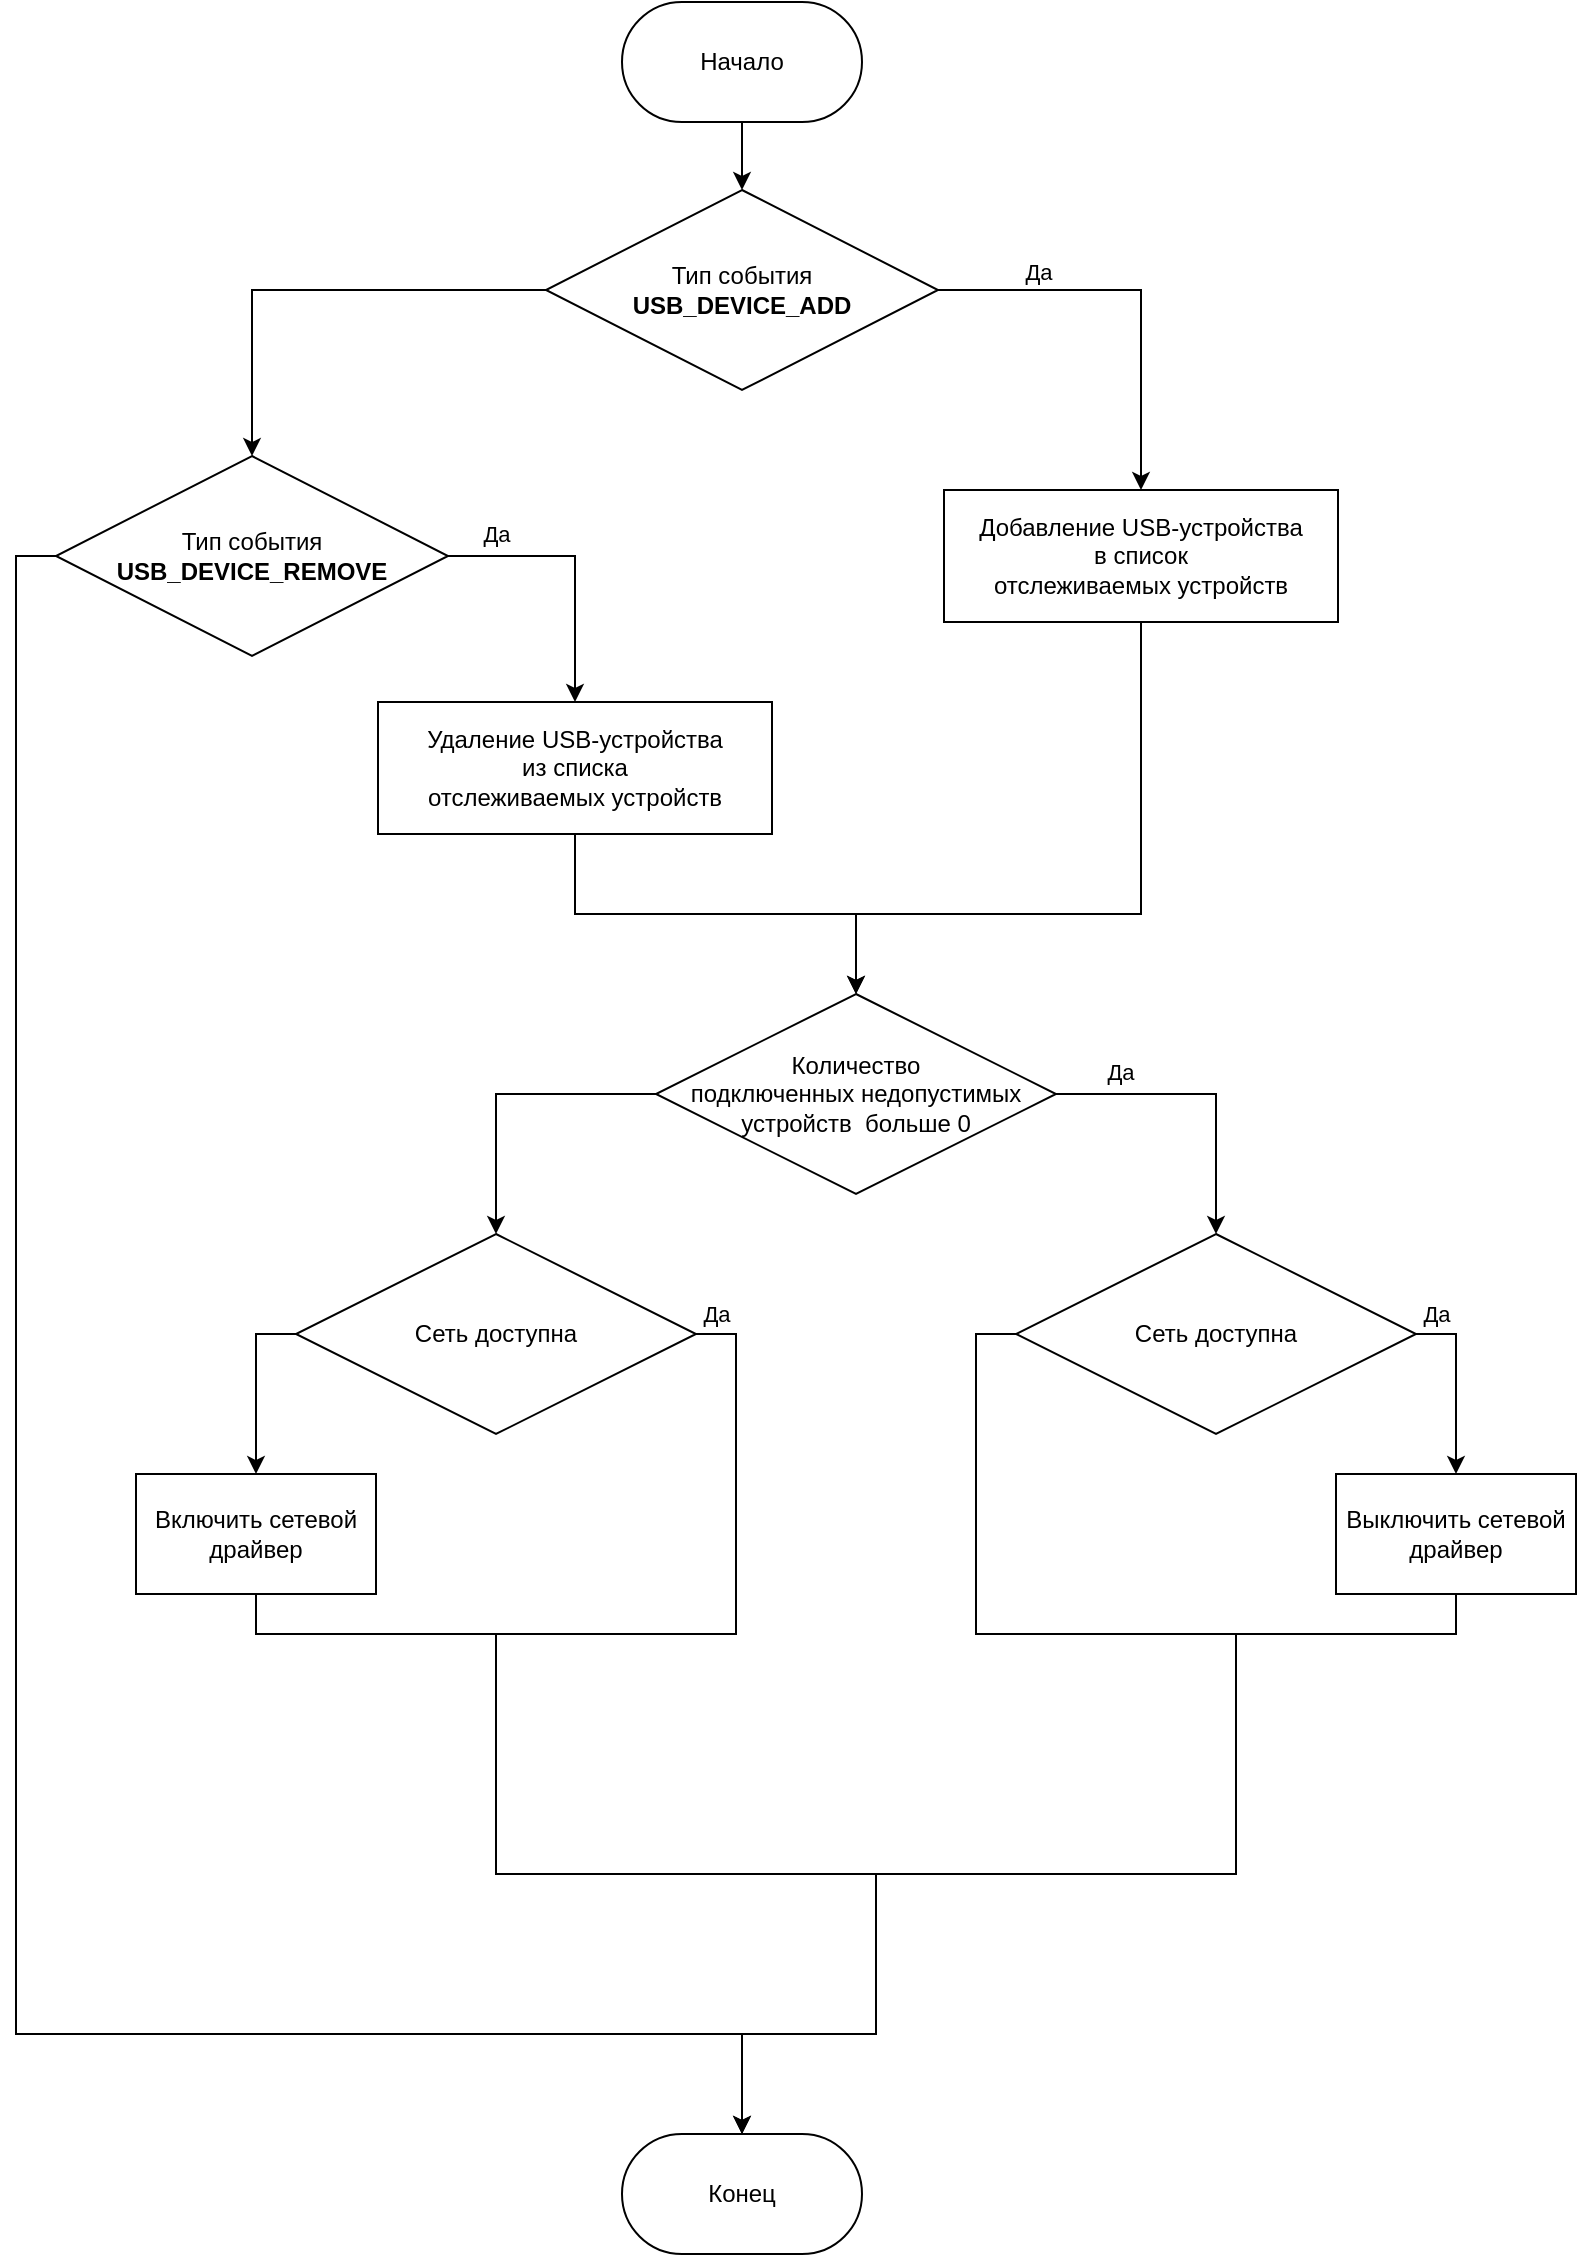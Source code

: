 <mxfile version="16.5.6" type="device"><diagram id="QLsLs4ke-NI1PkWafyxt" name="Страница 1"><mxGraphModel dx="1892" dy="1240" grid="1" gridSize="10" guides="1" tooltips="1" connect="1" arrows="1" fold="1" page="0" pageScale="1" pageWidth="1169" pageHeight="827" math="0" shadow="0"><root><mxCell id="0"/><mxCell id="1" parent="0"/><mxCell id="_0wy5nlWeRfNxAV_vtsa-4" style="edgeStyle=orthogonalEdgeStyle;rounded=0;orthogonalLoop=1;jettySize=auto;html=1;exitX=0;exitY=0.5;exitDx=0;exitDy=0;exitPerimeter=0;" parent="1" source="_0wy5nlWeRfNxAV_vtsa-2" target="_0wy5nlWeRfNxAV_vtsa-3" edge="1"><mxGeometry relative="1" as="geometry"/></mxCell><mxCell id="_0wy5nlWeRfNxAV_vtsa-10" value="Да" style="edgeStyle=orthogonalEdgeStyle;rounded=0;orthogonalLoop=1;jettySize=auto;html=1;exitX=1;exitY=0.5;exitDx=0;exitDy=0;exitPerimeter=0;" parent="1" source="_0wy5nlWeRfNxAV_vtsa-2" target="_0wy5nlWeRfNxAV_vtsa-9" edge="1"><mxGeometry x="-0.504" y="9" relative="1" as="geometry"><mxPoint as="offset"/></mxGeometry></mxCell><mxCell id="_0wy5nlWeRfNxAV_vtsa-2" value="Тип события &lt;br&gt;&lt;b&gt;USB_DEVICE_ADD&lt;/b&gt;" style="strokeWidth=1;html=1;shape=mxgraph.flowchart.decision;whiteSpace=wrap;" parent="1" vertex="1"><mxGeometry x="445" y="118" width="196" height="100" as="geometry"/></mxCell><mxCell id="_0wy5nlWeRfNxAV_vtsa-72" style="edgeStyle=orthogonalEdgeStyle;rounded=0;orthogonalLoop=1;jettySize=auto;html=1;exitX=1;exitY=0.5;exitDx=0;exitDy=0;exitPerimeter=0;endArrow=classic;endFill=1;entryX=0.5;entryY=0;entryDx=0;entryDy=0;" parent="1" source="_0wy5nlWeRfNxAV_vtsa-3" target="_0wy5nlWeRfNxAV_vtsa-75" edge="1"><mxGeometry relative="1" as="geometry"><mxPoint x="461.833" y="362" as="targetPoint"/></mxGeometry></mxCell><mxCell id="_0wy5nlWeRfNxAV_vtsa-111" value="Да" style="edgeLabel;html=1;align=center;verticalAlign=middle;resizable=0;points=[];fontColor=#000000;" parent="_0wy5nlWeRfNxAV_vtsa-72" vertex="1" connectable="0"><mxGeometry x="-0.621" y="4" relative="1" as="geometry"><mxPoint x="-2" y="-7" as="offset"/></mxGeometry></mxCell><mxCell id="QSEoKqXFJWltNY37h1rr-3" style="edgeStyle=orthogonalEdgeStyle;rounded=0;orthogonalLoop=1;jettySize=auto;html=1;exitX=0;exitY=0.5;exitDx=0;exitDy=0;exitPerimeter=0;entryX=0.5;entryY=0;entryDx=0;entryDy=0;" edge="1" parent="1" source="_0wy5nlWeRfNxAV_vtsa-3" target="h25yLDEHwrsebIMLWmt4-6"><mxGeometry relative="1" as="geometry"><Array as="points"><mxPoint x="180" y="301"/><mxPoint x="180" y="1040"/><mxPoint x="543" y="1040"/></Array></mxGeometry></mxCell><mxCell id="_0wy5nlWeRfNxAV_vtsa-3" value="Тип события &lt;br&gt;&lt;b&gt;USB_DEVICE_REMOVE&lt;/b&gt;" style="strokeWidth=1;html=1;shape=mxgraph.flowchart.decision;whiteSpace=wrap;strokeColor=default;" parent="1" vertex="1"><mxGeometry x="200" y="251" width="196" height="100" as="geometry"/></mxCell><mxCell id="QSEoKqXFJWltNY37h1rr-2" style="edgeStyle=orthogonalEdgeStyle;rounded=0;orthogonalLoop=1;jettySize=auto;html=1;entryX=0.5;entryY=0;entryDx=0;entryDy=0;entryPerimeter=0;" edge="1" parent="1" source="_0wy5nlWeRfNxAV_vtsa-9" target="_0wy5nlWeRfNxAV_vtsa-54"><mxGeometry relative="1" as="geometry"><Array as="points"><mxPoint x="743" y="480"/><mxPoint x="600" y="480"/></Array></mxGeometry></mxCell><mxCell id="_0wy5nlWeRfNxAV_vtsa-9" value="Добавление USB-устройства &lt;br&gt;в список &lt;br&gt;отслеживаемых устройств" style="rounded=0;whiteSpace=wrap;html=1;" parent="1" vertex="1"><mxGeometry x="644" y="268" width="197" height="66" as="geometry"/></mxCell><mxCell id="_0wy5nlWeRfNxAV_vtsa-53" value="Да" style="edgeStyle=orthogonalEdgeStyle;rounded=0;orthogonalLoop=1;jettySize=auto;html=1;exitX=1;exitY=0.5;exitDx=0;exitDy=0;exitPerimeter=0;entryX=0.5;entryY=0;entryDx=0;entryDy=0;entryPerimeter=0;" parent="1" source="_0wy5nlWeRfNxAV_vtsa-54" target="_0wy5nlWeRfNxAV_vtsa-57" edge="1"><mxGeometry x="-0.578" y="11" relative="1" as="geometry"><mxPoint as="offset"/><Array as="points"><mxPoint x="780" y="579"/><mxPoint x="780" y="665"/></Array></mxGeometry></mxCell><mxCell id="h25yLDEHwrsebIMLWmt4-10" style="edgeStyle=orthogonalEdgeStyle;rounded=0;orthogonalLoop=1;jettySize=auto;html=1;exitX=0;exitY=0.5;exitDx=0;exitDy=0;exitPerimeter=0;entryX=0.5;entryY=0;entryDx=0;entryDy=0;entryPerimeter=0;endArrow=classic;endFill=1;" parent="1" source="_0wy5nlWeRfNxAV_vtsa-54" target="_0wy5nlWeRfNxAV_vtsa-60" edge="1"><mxGeometry relative="1" as="geometry"/></mxCell><mxCell id="_0wy5nlWeRfNxAV_vtsa-54" value="Количество &lt;br&gt;подключенных недопустимых &lt;br&gt;устройств &amp;nbsp;больше 0" style="strokeWidth=1;html=1;shape=mxgraph.flowchart.decision;whiteSpace=wrap;" parent="1" vertex="1"><mxGeometry x="500" y="520" width="200" height="100" as="geometry"/></mxCell><mxCell id="h25yLDEHwrsebIMLWmt4-13" style="edgeStyle=orthogonalEdgeStyle;rounded=0;orthogonalLoop=1;jettySize=auto;html=1;exitX=1;exitY=0.5;exitDx=0;exitDy=0;exitPerimeter=0;entryX=0.5;entryY=0;entryDx=0;entryDy=0;endArrow=classic;endFill=1;" parent="1" source="_0wy5nlWeRfNxAV_vtsa-57" target="h25yLDEHwrsebIMLWmt4-12" edge="1"><mxGeometry relative="1" as="geometry"/></mxCell><mxCell id="h25yLDEHwrsebIMLWmt4-16" value="Да" style="edgeLabel;html=1;align=center;verticalAlign=middle;resizable=0;points=[];" parent="h25yLDEHwrsebIMLWmt4-13" vertex="1" connectable="0"><mxGeometry x="-0.778" y="-3" relative="1" as="geometry"><mxPoint y="-13" as="offset"/></mxGeometry></mxCell><mxCell id="h25yLDEHwrsebIMLWmt4-14" style="edgeStyle=orthogonalEdgeStyle;rounded=0;orthogonalLoop=1;jettySize=auto;html=1;exitX=0;exitY=0.5;exitDx=0;exitDy=0;exitPerimeter=0;entryX=0.5;entryY=1;entryDx=0;entryDy=0;endArrow=none;endFill=0;" parent="1" source="_0wy5nlWeRfNxAV_vtsa-57" target="h25yLDEHwrsebIMLWmt4-12" edge="1"><mxGeometry relative="1" as="geometry"/></mxCell><mxCell id="_0wy5nlWeRfNxAV_vtsa-57" value="Сеть доступна" style="strokeWidth=1;html=1;shape=mxgraph.flowchart.decision;whiteSpace=wrap;" parent="1" vertex="1"><mxGeometry x="680" y="640" width="200" height="100" as="geometry"/></mxCell><mxCell id="h25yLDEHwrsebIMLWmt4-9" style="edgeStyle=orthogonalEdgeStyle;rounded=0;orthogonalLoop=1;jettySize=auto;html=1;exitX=1;exitY=0.5;exitDx=0;exitDy=0;exitPerimeter=0;entryX=0.5;entryY=1;entryDx=0;entryDy=0;endArrow=none;endFill=0;" parent="1" source="_0wy5nlWeRfNxAV_vtsa-60" target="_0wy5nlWeRfNxAV_vtsa-63" edge="1"><mxGeometry relative="1" as="geometry"/></mxCell><mxCell id="h25yLDEHwrsebIMLWmt4-15" value="Да" style="edgeLabel;html=1;align=center;verticalAlign=middle;resizable=0;points=[];" parent="h25yLDEHwrsebIMLWmt4-9" vertex="1" connectable="0"><mxGeometry x="-0.767" y="1" relative="1" as="geometry"><mxPoint x="-11" y="-40" as="offset"/></mxGeometry></mxCell><mxCell id="h25yLDEHwrsebIMLWmt4-11" style="edgeStyle=orthogonalEdgeStyle;rounded=0;orthogonalLoop=1;jettySize=auto;html=1;exitX=0;exitY=0.5;exitDx=0;exitDy=0;exitPerimeter=0;entryX=0.5;entryY=0;entryDx=0;entryDy=0;endArrow=classic;endFill=1;" parent="1" source="_0wy5nlWeRfNxAV_vtsa-60" target="_0wy5nlWeRfNxAV_vtsa-63" edge="1"><mxGeometry relative="1" as="geometry"/></mxCell><mxCell id="_0wy5nlWeRfNxAV_vtsa-60" value="Сеть доступна" style="strokeWidth=1;html=1;shape=mxgraph.flowchart.decision;whiteSpace=wrap;" parent="1" vertex="1"><mxGeometry x="320" y="640" width="200" height="100" as="geometry"/></mxCell><mxCell id="_0wy5nlWeRfNxAV_vtsa-63" value="Включить сетевой драйвер" style="rounded=0;whiteSpace=wrap;html=1;" parent="1" vertex="1"><mxGeometry x="240" y="760" width="120" height="60" as="geometry"/></mxCell><mxCell id="h25yLDEHwrsebIMLWmt4-17" style="edgeStyle=orthogonalEdgeStyle;rounded=0;orthogonalLoop=1;jettySize=auto;html=1;exitX=0.5;exitY=0;exitDx=0;exitDy=0;endArrow=none;endFill=0;" parent="1" source="h25yLDEHwrsebIMLWmt4-6" edge="1"><mxGeometry relative="1" as="geometry"><mxPoint x="420" y="840" as="targetPoint"/><Array as="points"><mxPoint x="543" y="1040"/><mxPoint x="610" y="1040"/><mxPoint x="610" y="960"/><mxPoint x="420" y="960"/></Array><mxPoint x="599.5" y="1020" as="sourcePoint"/></mxGeometry></mxCell><mxCell id="QSEoKqXFJWltNY37h1rr-1" style="edgeStyle=orthogonalEdgeStyle;rounded=0;orthogonalLoop=1;jettySize=auto;html=1;entryX=0.5;entryY=0;entryDx=0;entryDy=0;entryPerimeter=0;" edge="1" parent="1" source="_0wy5nlWeRfNxAV_vtsa-75" target="_0wy5nlWeRfNxAV_vtsa-54"><mxGeometry relative="1" as="geometry"/></mxCell><mxCell id="_0wy5nlWeRfNxAV_vtsa-75" value="Удаление USB-устройства &lt;br&gt;из списка &lt;br&gt;отслеживаемых устройств" style="rounded=0;whiteSpace=wrap;html=1;" parent="1" vertex="1"><mxGeometry x="361" y="374" width="197" height="66" as="geometry"/></mxCell><mxCell id="h25yLDEHwrsebIMLWmt4-3" value="" style="edgeStyle=orthogonalEdgeStyle;rounded=0;orthogonalLoop=1;jettySize=auto;html=1;" parent="1" source="h25yLDEHwrsebIMLWmt4-2" target="_0wy5nlWeRfNxAV_vtsa-2" edge="1"><mxGeometry relative="1" as="geometry"/></mxCell><mxCell id="h25yLDEHwrsebIMLWmt4-2" value="Начало" style="rounded=1;whiteSpace=wrap;html=1;arcSize=50;" parent="1" vertex="1"><mxGeometry x="483" y="24" width="120" height="60" as="geometry"/></mxCell><mxCell id="h25yLDEHwrsebIMLWmt4-6" value="Конец" style="rounded=1;whiteSpace=wrap;html=1;arcSize=50;" parent="1" vertex="1"><mxGeometry x="483" y="1090" width="120" height="60" as="geometry"/></mxCell><mxCell id="QSEoKqXFJWltNY37h1rr-5" style="edgeStyle=orthogonalEdgeStyle;rounded=0;orthogonalLoop=1;jettySize=auto;html=1;exitX=0.5;exitY=1;exitDx=0;exitDy=0;entryX=0.5;entryY=0;entryDx=0;entryDy=0;" edge="1" parent="1" source="h25yLDEHwrsebIMLWmt4-12" target="h25yLDEHwrsebIMLWmt4-6"><mxGeometry relative="1" as="geometry"><Array as="points"><mxPoint x="900" y="840"/><mxPoint x="790" y="840"/><mxPoint x="790" y="960"/><mxPoint x="610" y="960"/><mxPoint x="610" y="1040"/><mxPoint x="543" y="1040"/></Array></mxGeometry></mxCell><mxCell id="h25yLDEHwrsebIMLWmt4-12" value="Выключить сетевой драйвер" style="rounded=0;whiteSpace=wrap;html=1;" parent="1" vertex="1"><mxGeometry x="840" y="760" width="120" height="60" as="geometry"/></mxCell></root></mxGraphModel></diagram></mxfile>